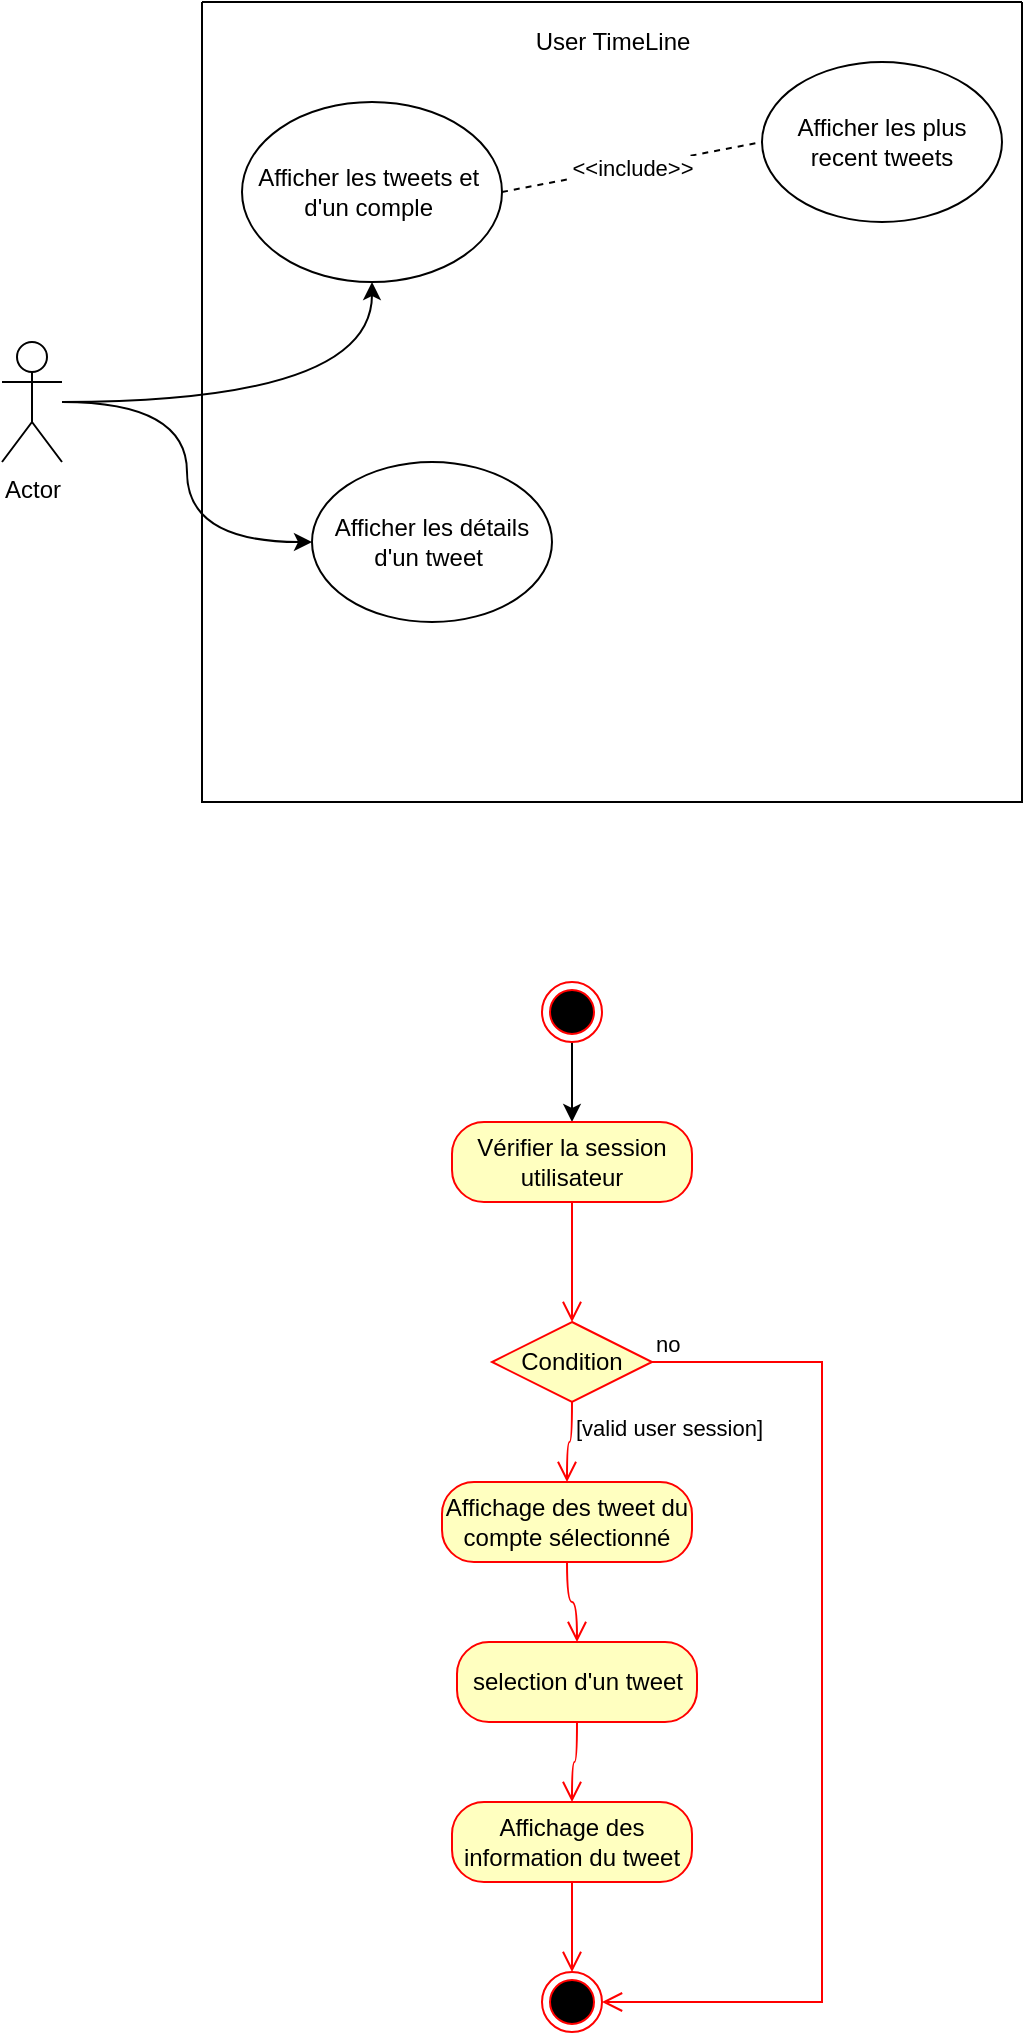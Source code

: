 <mxfile version="15.8.3" type="github">
  <diagram id="iY5-pHewiRnftGyiLozi" name="Page-1">
    <mxGraphModel dx="1662" dy="705" grid="1" gridSize="10" guides="1" tooltips="1" connect="1" arrows="1" fold="1" page="1" pageScale="1" pageWidth="850" pageHeight="1100" math="0" shadow="0">
      <root>
        <mxCell id="0" />
        <mxCell id="1" parent="0" />
        <mxCell id="njqI8tUHYhX_ZmFeckEF-1" value="" style="swimlane;startSize=0;" vertex="1" parent="1">
          <mxGeometry x="370" y="170" width="410" height="400" as="geometry" />
        </mxCell>
        <mxCell id="njqI8tUHYhX_ZmFeckEF-3" value="User TimeLine" style="text;html=1;align=center;verticalAlign=middle;resizable=0;points=[];autosize=1;strokeColor=none;fillColor=none;" vertex="1" parent="njqI8tUHYhX_ZmFeckEF-1">
          <mxGeometry x="160" y="10" width="90" height="20" as="geometry" />
        </mxCell>
        <mxCell id="njqI8tUHYhX_ZmFeckEF-5" value="Afficher les tweets et&amp;nbsp; d&#39;un comple&amp;nbsp;" style="ellipse;whiteSpace=wrap;html=1;" vertex="1" parent="njqI8tUHYhX_ZmFeckEF-1">
          <mxGeometry x="20" y="50" width="130" height="90" as="geometry" />
        </mxCell>
        <mxCell id="njqI8tUHYhX_ZmFeckEF-6" value="Afficher les plus recent tweets" style="ellipse;whiteSpace=wrap;html=1;" vertex="1" parent="njqI8tUHYhX_ZmFeckEF-1">
          <mxGeometry x="280" y="30" width="120" height="80" as="geometry" />
        </mxCell>
        <mxCell id="njqI8tUHYhX_ZmFeckEF-8" value="&amp;lt;&amp;lt;include&amp;gt;&amp;gt;" style="endArrow=none;dashed=1;html=1;rounded=0;entryX=0;entryY=0.5;entryDx=0;entryDy=0;exitX=1;exitY=0.5;exitDx=0;exitDy=0;" edge="1" parent="njqI8tUHYhX_ZmFeckEF-1" source="njqI8tUHYhX_ZmFeckEF-5" target="njqI8tUHYhX_ZmFeckEF-6">
          <mxGeometry width="50" height="50" relative="1" as="geometry">
            <mxPoint x="190" y="170" as="sourcePoint" />
            <mxPoint x="240" y="120" as="targetPoint" />
          </mxGeometry>
        </mxCell>
        <mxCell id="njqI8tUHYhX_ZmFeckEF-9" value="Afficher les détails d&#39;un tweet&amp;nbsp;" style="ellipse;whiteSpace=wrap;html=1;" vertex="1" parent="njqI8tUHYhX_ZmFeckEF-1">
          <mxGeometry x="55" y="230" width="120" height="80" as="geometry" />
        </mxCell>
        <mxCell id="njqI8tUHYhX_ZmFeckEF-10" style="edgeStyle=orthogonalEdgeStyle;rounded=0;orthogonalLoop=1;jettySize=auto;html=1;entryX=0;entryY=0.5;entryDx=0;entryDy=0;curved=1;" edge="1" parent="1" source="njqI8tUHYhX_ZmFeckEF-4" target="njqI8tUHYhX_ZmFeckEF-9">
          <mxGeometry relative="1" as="geometry" />
        </mxCell>
        <mxCell id="njqI8tUHYhX_ZmFeckEF-11" style="edgeStyle=orthogonalEdgeStyle;rounded=0;orthogonalLoop=1;jettySize=auto;html=1;curved=1;" edge="1" parent="1" source="njqI8tUHYhX_ZmFeckEF-4" target="njqI8tUHYhX_ZmFeckEF-5">
          <mxGeometry relative="1" as="geometry" />
        </mxCell>
        <mxCell id="njqI8tUHYhX_ZmFeckEF-4" value="Actor" style="shape=umlActor;verticalLabelPosition=bottom;verticalAlign=top;html=1;outlineConnect=0;" vertex="1" parent="1">
          <mxGeometry x="270" y="340" width="30" height="60" as="geometry" />
        </mxCell>
        <mxCell id="njqI8tUHYhX_ZmFeckEF-16" style="edgeStyle=orthogonalEdgeStyle;curved=1;rounded=0;orthogonalLoop=1;jettySize=auto;html=1;" edge="1" parent="1" source="njqI8tUHYhX_ZmFeckEF-12" target="njqI8tUHYhX_ZmFeckEF-13">
          <mxGeometry relative="1" as="geometry" />
        </mxCell>
        <mxCell id="njqI8tUHYhX_ZmFeckEF-12" value="" style="ellipse;html=1;shape=endState;fillColor=#000000;strokeColor=#ff0000;" vertex="1" parent="1">
          <mxGeometry x="540" y="660" width="30" height="30" as="geometry" />
        </mxCell>
        <mxCell id="njqI8tUHYhX_ZmFeckEF-13" value="Vérifier la session utilisateur" style="rounded=1;whiteSpace=wrap;html=1;arcSize=40;fontColor=#000000;fillColor=#ffffc0;strokeColor=#ff0000;" vertex="1" parent="1">
          <mxGeometry x="495" y="730" width="120" height="40" as="geometry" />
        </mxCell>
        <mxCell id="njqI8tUHYhX_ZmFeckEF-14" value="" style="edgeStyle=orthogonalEdgeStyle;html=1;verticalAlign=bottom;endArrow=open;endSize=8;strokeColor=#ff0000;rounded=0;curved=1;" edge="1" source="njqI8tUHYhX_ZmFeckEF-13" parent="1" target="njqI8tUHYhX_ZmFeckEF-17">
          <mxGeometry relative="1" as="geometry">
            <mxPoint x="555" y="850" as="targetPoint" />
          </mxGeometry>
        </mxCell>
        <mxCell id="njqI8tUHYhX_ZmFeckEF-17" value="Condition" style="rhombus;whiteSpace=wrap;html=1;fillColor=#ffffc0;strokeColor=#ff0000;" vertex="1" parent="1">
          <mxGeometry x="515" y="830" width="80" height="40" as="geometry" />
        </mxCell>
        <mxCell id="njqI8tUHYhX_ZmFeckEF-18" value="no" style="edgeStyle=orthogonalEdgeStyle;html=1;align=left;verticalAlign=bottom;endArrow=open;endSize=8;strokeColor=#ff0000;rounded=0;entryX=1;entryY=0.5;entryDx=0;entryDy=0;" edge="1" source="njqI8tUHYhX_ZmFeckEF-17" parent="1" target="njqI8tUHYhX_ZmFeckEF-26">
          <mxGeometry x="-1" relative="1" as="geometry">
            <mxPoint x="695" y="850" as="targetPoint" />
            <Array as="points">
              <mxPoint x="680" y="850" />
              <mxPoint x="680" y="1170" />
            </Array>
          </mxGeometry>
        </mxCell>
        <mxCell id="njqI8tUHYhX_ZmFeckEF-19" value="[valid user session]" style="edgeStyle=orthogonalEdgeStyle;html=1;align=left;verticalAlign=top;endArrow=open;endSize=8;strokeColor=#ff0000;rounded=0;curved=1;" edge="1" source="njqI8tUHYhX_ZmFeckEF-17" parent="1" target="njqI8tUHYhX_ZmFeckEF-20">
          <mxGeometry x="-1" relative="1" as="geometry">
            <mxPoint x="555" y="930" as="targetPoint" />
          </mxGeometry>
        </mxCell>
        <mxCell id="njqI8tUHYhX_ZmFeckEF-20" value="Affichage des tweet du compte sélectionné" style="rounded=1;whiteSpace=wrap;html=1;arcSize=40;fontColor=#000000;fillColor=#ffffc0;strokeColor=#ff0000;" vertex="1" parent="1">
          <mxGeometry x="490" y="910" width="125" height="40" as="geometry" />
        </mxCell>
        <mxCell id="njqI8tUHYhX_ZmFeckEF-21" value="" style="edgeStyle=orthogonalEdgeStyle;html=1;verticalAlign=bottom;endArrow=open;endSize=8;strokeColor=#ff0000;rounded=0;curved=1;" edge="1" source="njqI8tUHYhX_ZmFeckEF-20" parent="1" target="njqI8tUHYhX_ZmFeckEF-22">
          <mxGeometry relative="1" as="geometry">
            <mxPoint x="555" y="1010" as="targetPoint" />
          </mxGeometry>
        </mxCell>
        <mxCell id="njqI8tUHYhX_ZmFeckEF-22" value="selection d&#39;un tweet" style="rounded=1;whiteSpace=wrap;html=1;arcSize=40;fontColor=#000000;fillColor=#ffffc0;strokeColor=#ff0000;" vertex="1" parent="1">
          <mxGeometry x="497.5" y="990" width="120" height="40" as="geometry" />
        </mxCell>
        <mxCell id="njqI8tUHYhX_ZmFeckEF-23" value="" style="edgeStyle=orthogonalEdgeStyle;html=1;verticalAlign=bottom;endArrow=open;endSize=8;strokeColor=#ff0000;rounded=0;curved=1;" edge="1" source="njqI8tUHYhX_ZmFeckEF-22" parent="1" target="njqI8tUHYhX_ZmFeckEF-24">
          <mxGeometry relative="1" as="geometry">
            <mxPoint x="555" y="1090" as="targetPoint" />
          </mxGeometry>
        </mxCell>
        <mxCell id="njqI8tUHYhX_ZmFeckEF-24" value="Affichage des information du tweet" style="rounded=1;whiteSpace=wrap;html=1;arcSize=40;fontColor=#000000;fillColor=#ffffc0;strokeColor=#ff0000;" vertex="1" parent="1">
          <mxGeometry x="495" y="1070" width="120" height="40" as="geometry" />
        </mxCell>
        <mxCell id="njqI8tUHYhX_ZmFeckEF-25" value="" style="edgeStyle=orthogonalEdgeStyle;html=1;verticalAlign=bottom;endArrow=open;endSize=8;strokeColor=#ff0000;rounded=0;curved=1;" edge="1" source="njqI8tUHYhX_ZmFeckEF-24" parent="1" target="njqI8tUHYhX_ZmFeckEF-26">
          <mxGeometry relative="1" as="geometry">
            <mxPoint x="555" y="1170" as="targetPoint" />
          </mxGeometry>
        </mxCell>
        <mxCell id="njqI8tUHYhX_ZmFeckEF-26" value="" style="ellipse;html=1;shape=endState;fillColor=#000000;strokeColor=#ff0000;" vertex="1" parent="1">
          <mxGeometry x="540" y="1155" width="30" height="30" as="geometry" />
        </mxCell>
      </root>
    </mxGraphModel>
  </diagram>
</mxfile>
